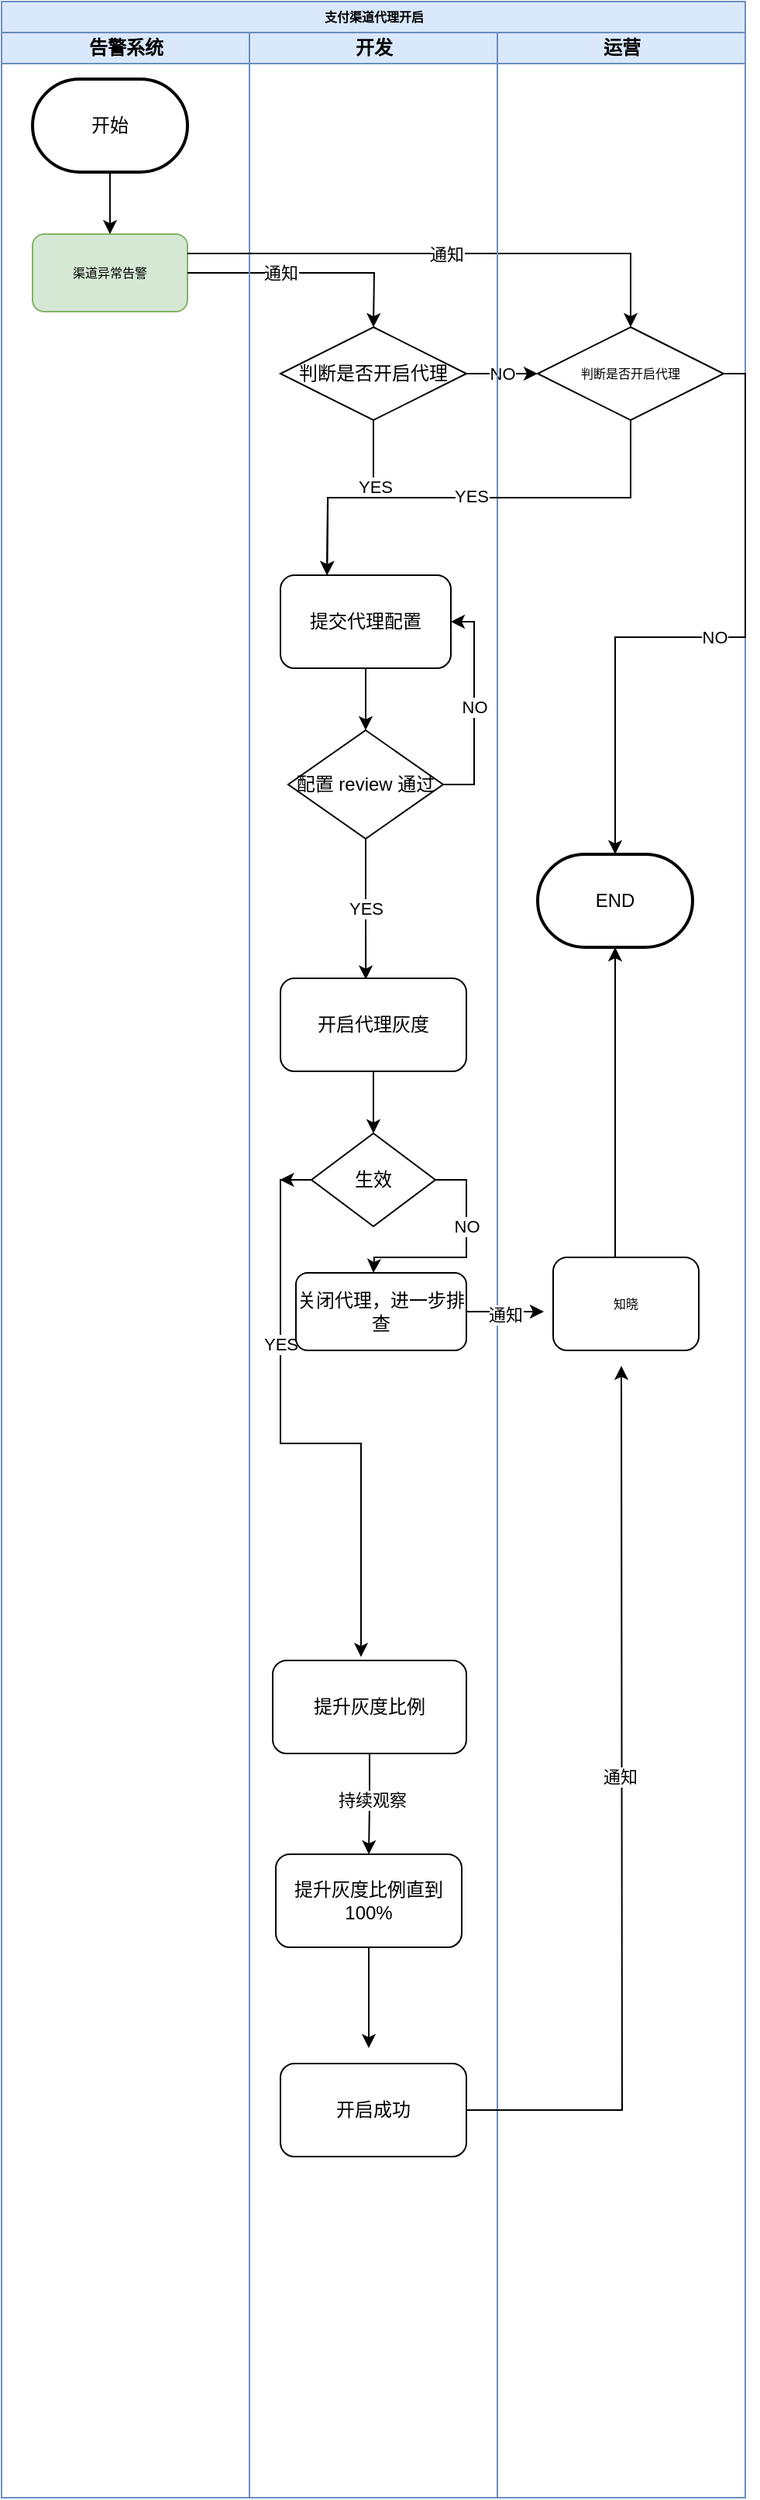 <mxfile version="20.2.7" type="github">
  <diagram name="Page-1" id="74e2e168-ea6b-b213-b513-2b3c1d86103e">
    <mxGraphModel dx="1442" dy="898" grid="1" gridSize="10" guides="1" tooltips="1" connect="1" arrows="1" fold="1" page="1" pageScale="1" pageWidth="1100" pageHeight="850" background="none" math="0" shadow="0">
      <root>
        <mxCell id="0" />
        <mxCell id="1" parent="0" />
        <mxCell id="77e6c97f196da883-1" value="&lt;span style=&quot;font-size: 8px;&quot;&gt;支付渠道代理开启&lt;/span&gt;" style="swimlane;html=1;childLayout=stackLayout;startSize=20;rounded=0;shadow=0;labelBackgroundColor=none;strokeWidth=1;fontFamily=Verdana;fontSize=8;align=center;fillColor=#dae8fc;strokeColor=#6c8ebf;" parent="1" vertex="1">
          <mxGeometry x="260" y="50" width="480" height="1610" as="geometry" />
        </mxCell>
        <mxCell id="77e6c97f196da883-2" value="告警系统" style="swimlane;html=1;startSize=20;fillColor=#dae8fc;strokeColor=#6c8ebf;" parent="77e6c97f196da883-1" vertex="1">
          <mxGeometry y="20" width="160" height="1590" as="geometry" />
        </mxCell>
        <mxCell id="77e6c97f196da883-9" value="渠道异常告警" style="rounded=1;whiteSpace=wrap;html=1;shadow=0;labelBackgroundColor=none;strokeWidth=1;fontFamily=Verdana;fontSize=8;align=center;fillColor=#d5e8d4;strokeColor=#82b366;" parent="77e6c97f196da883-2" vertex="1">
          <mxGeometry x="20" y="130" width="100" height="50" as="geometry" />
        </mxCell>
        <mxCell id="VxUJkpbcPx27rVq_6zqo-41" style="edgeStyle=orthogonalEdgeStyle;rounded=0;orthogonalLoop=1;jettySize=auto;html=1;entryX=0.5;entryY=0;entryDx=0;entryDy=0;shadow=0;" edge="1" parent="77e6c97f196da883-2" source="VxUJkpbcPx27rVq_6zqo-39" target="77e6c97f196da883-9">
          <mxGeometry relative="1" as="geometry" />
        </mxCell>
        <mxCell id="VxUJkpbcPx27rVq_6zqo-39" value="开始" style="strokeWidth=2;html=1;shape=mxgraph.flowchart.terminator;whiteSpace=wrap;" vertex="1" parent="77e6c97f196da883-2">
          <mxGeometry x="20" y="30" width="100" height="60" as="geometry" />
        </mxCell>
        <mxCell id="VxUJkpbcPx27rVq_6zqo-7" style="edgeStyle=orthogonalEdgeStyle;rounded=0;orthogonalLoop=1;jettySize=auto;html=1;exitX=1;exitY=0.5;exitDx=0;exitDy=0;shadow=0;" edge="1" parent="77e6c97f196da883-1" source="77e6c97f196da883-9">
          <mxGeometry relative="1" as="geometry">
            <mxPoint x="240" y="210" as="targetPoint" />
          </mxGeometry>
        </mxCell>
        <mxCell id="VxUJkpbcPx27rVq_6zqo-11" value="通知" style="edgeLabel;html=1;align=center;verticalAlign=middle;resizable=0;points=[];" vertex="1" connectable="0" parent="VxUJkpbcPx27rVq_6zqo-7">
          <mxGeometry x="-0.226" relative="1" as="geometry">
            <mxPoint as="offset" />
          </mxGeometry>
        </mxCell>
        <mxCell id="77e6c97f196da883-3" value="开发" style="swimlane;html=1;startSize=20;fillColor=#dae8fc;strokeColor=#6c8ebf;" parent="77e6c97f196da883-1" vertex="1">
          <mxGeometry x="160" y="20" width="160" height="1590" as="geometry" />
        </mxCell>
        <mxCell id="VxUJkpbcPx27rVq_6zqo-15" value="判断是否开启代理" style="rhombus;whiteSpace=wrap;html=1;" vertex="1" parent="77e6c97f196da883-3">
          <mxGeometry x="20" y="190" width="120" height="60" as="geometry" />
        </mxCell>
        <mxCell id="VxUJkpbcPx27rVq_6zqo-62" style="edgeStyle=orthogonalEdgeStyle;rounded=0;orthogonalLoop=1;jettySize=auto;html=1;exitX=0.5;exitY=1;exitDx=0;exitDy=0;entryX=0.5;entryY=0;entryDx=0;entryDy=0;shadow=0;" edge="1" parent="77e6c97f196da883-3" source="VxUJkpbcPx27rVq_6zqo-34" target="VxUJkpbcPx27rVq_6zqo-36">
          <mxGeometry relative="1" as="geometry" />
        </mxCell>
        <mxCell id="VxUJkpbcPx27rVq_6zqo-34" value="提交代理配置" style="rounded=1;whiteSpace=wrap;html=1;" vertex="1" parent="77e6c97f196da883-3">
          <mxGeometry x="20" y="350" width="110" height="60" as="geometry" />
        </mxCell>
        <mxCell id="VxUJkpbcPx27rVq_6zqo-37" value="NO" style="edgeStyle=orthogonalEdgeStyle;rounded=0;orthogonalLoop=1;jettySize=auto;html=1;exitX=1;exitY=0.5;exitDx=0;exitDy=0;entryX=1;entryY=0.5;entryDx=0;entryDy=0;shadow=0;" edge="1" parent="77e6c97f196da883-3" source="VxUJkpbcPx27rVq_6zqo-36" target="VxUJkpbcPx27rVq_6zqo-34">
          <mxGeometry relative="1" as="geometry" />
        </mxCell>
        <mxCell id="VxUJkpbcPx27rVq_6zqo-63" value="YES" style="edgeStyle=orthogonalEdgeStyle;rounded=0;orthogonalLoop=1;jettySize=auto;html=1;exitX=0.5;exitY=1;exitDx=0;exitDy=0;entryX=0.459;entryY=0.013;entryDx=0;entryDy=0;entryPerimeter=0;shadow=0;" edge="1" parent="77e6c97f196da883-3" source="VxUJkpbcPx27rVq_6zqo-36" target="VxUJkpbcPx27rVq_6zqo-43">
          <mxGeometry relative="1" as="geometry" />
        </mxCell>
        <mxCell id="VxUJkpbcPx27rVq_6zqo-36" value="配置 review 通过" style="rhombus;whiteSpace=wrap;html=1;" vertex="1" parent="77e6c97f196da883-3">
          <mxGeometry x="25" y="450" width="100" height="70" as="geometry" />
        </mxCell>
        <mxCell id="VxUJkpbcPx27rVq_6zqo-46" style="edgeStyle=orthogonalEdgeStyle;rounded=0;orthogonalLoop=1;jettySize=auto;html=1;entryX=0.5;entryY=0;entryDx=0;entryDy=0;shadow=0;" edge="1" parent="77e6c97f196da883-3" source="VxUJkpbcPx27rVq_6zqo-43" target="VxUJkpbcPx27rVq_6zqo-44">
          <mxGeometry relative="1" as="geometry" />
        </mxCell>
        <mxCell id="VxUJkpbcPx27rVq_6zqo-43" value="开启代理灰度" style="rounded=1;whiteSpace=wrap;html=1;" vertex="1" parent="77e6c97f196da883-3">
          <mxGeometry x="20" y="610" width="120" height="60" as="geometry" />
        </mxCell>
        <mxCell id="VxUJkpbcPx27rVq_6zqo-54" style="edgeStyle=orthogonalEdgeStyle;rounded=0;orthogonalLoop=1;jettySize=auto;html=1;exitX=0;exitY=0.5;exitDx=0;exitDy=0;shadow=0;entryX=0.456;entryY=-0.038;entryDx=0;entryDy=0;entryPerimeter=0;" edge="1" parent="77e6c97f196da883-3" source="VxUJkpbcPx27rVq_6zqo-44" target="VxUJkpbcPx27rVq_6zqo-53">
          <mxGeometry relative="1" as="geometry">
            <mxPoint x="70" y="880" as="targetPoint" />
          </mxGeometry>
        </mxCell>
        <mxCell id="VxUJkpbcPx27rVq_6zqo-55" value="YES" style="edgeLabel;html=1;align=center;verticalAlign=middle;resizable=0;points=[];" vertex="1" connectable="0" parent="VxUJkpbcPx27rVq_6zqo-54">
          <mxGeometry x="-0.339" relative="1" as="geometry">
            <mxPoint as="offset" />
          </mxGeometry>
        </mxCell>
        <mxCell id="VxUJkpbcPx27rVq_6zqo-44" value="生效" style="rhombus;whiteSpace=wrap;html=1;" vertex="1" parent="77e6c97f196da883-3">
          <mxGeometry x="40" y="710" width="80" height="60" as="geometry" />
        </mxCell>
        <mxCell id="VxUJkpbcPx27rVq_6zqo-70" style="edgeStyle=orthogonalEdgeStyle;rounded=0;orthogonalLoop=1;jettySize=auto;html=1;exitX=0.5;exitY=1;exitDx=0;exitDy=0;shadow=0;" edge="1" parent="77e6c97f196da883-3" source="VxUJkpbcPx27rVq_6zqo-53" target="VxUJkpbcPx27rVq_6zqo-66">
          <mxGeometry relative="1" as="geometry" />
        </mxCell>
        <mxCell id="VxUJkpbcPx27rVq_6zqo-71" value="持续观察" style="edgeLabel;html=1;align=center;verticalAlign=middle;resizable=0;points=[];" vertex="1" connectable="0" parent="VxUJkpbcPx27rVq_6zqo-70">
          <mxGeometry x="-0.101" y="1" relative="1" as="geometry">
            <mxPoint as="offset" />
          </mxGeometry>
        </mxCell>
        <mxCell id="VxUJkpbcPx27rVq_6zqo-53" value="提升灰度比例" style="rounded=1;whiteSpace=wrap;html=1;" vertex="1" parent="77e6c97f196da883-3">
          <mxGeometry x="15" y="1050" width="125" height="60" as="geometry" />
        </mxCell>
        <mxCell id="VxUJkpbcPx27rVq_6zqo-57" value="关闭代理，进一步排查" style="rounded=1;whiteSpace=wrap;html=1;" vertex="1" parent="77e6c97f196da883-3">
          <mxGeometry x="30" y="800" width="110" height="50" as="geometry" />
        </mxCell>
        <mxCell id="VxUJkpbcPx27rVq_6zqo-66" value="提升灰度比例直到100%" style="rounded=1;whiteSpace=wrap;html=1;" vertex="1" parent="77e6c97f196da883-3">
          <mxGeometry x="17" y="1175" width="120" height="60" as="geometry" />
        </mxCell>
        <mxCell id="VxUJkpbcPx27rVq_6zqo-78" value="开启成功" style="rounded=1;whiteSpace=wrap;html=1;" vertex="1" parent="77e6c97f196da883-3">
          <mxGeometry x="20" y="1310" width="120" height="60" as="geometry" />
        </mxCell>
        <mxCell id="VxUJkpbcPx27rVq_6zqo-24" value="NO" style="edgeStyle=orthogonalEdgeStyle;rounded=0;orthogonalLoop=1;jettySize=auto;html=1;exitX=1;exitY=0.5;exitDx=0;exitDy=0;entryX=0;entryY=0.5;entryDx=0;entryDy=0;shadow=0;" edge="1" parent="77e6c97f196da883-1" source="VxUJkpbcPx27rVq_6zqo-15" target="VxUJkpbcPx27rVq_6zqo-3">
          <mxGeometry relative="1" as="geometry" />
        </mxCell>
        <mxCell id="VxUJkpbcPx27rVq_6zqo-29" value="通知" style="edgeStyle=orthogonalEdgeStyle;rounded=0;orthogonalLoop=1;jettySize=auto;html=1;exitX=1;exitY=0.25;exitDx=0;exitDy=0;entryX=0.5;entryY=0;entryDx=0;entryDy=0;shadow=0;" edge="1" parent="77e6c97f196da883-1" source="77e6c97f196da883-9" target="VxUJkpbcPx27rVq_6zqo-3">
          <mxGeometry relative="1" as="geometry" />
        </mxCell>
        <mxCell id="VxUJkpbcPx27rVq_6zqo-51" style="edgeStyle=orthogonalEdgeStyle;rounded=0;orthogonalLoop=1;jettySize=auto;html=1;exitX=1;exitY=0.5;exitDx=0;exitDy=0;shadow=0;" edge="1" parent="77e6c97f196da883-1" source="VxUJkpbcPx27rVq_6zqo-44">
          <mxGeometry relative="1" as="geometry">
            <mxPoint x="240" y="820" as="targetPoint" />
          </mxGeometry>
        </mxCell>
        <mxCell id="VxUJkpbcPx27rVq_6zqo-52" value="NO" style="edgeLabel;html=1;align=center;verticalAlign=middle;resizable=0;points=[];" vertex="1" connectable="0" parent="VxUJkpbcPx27rVq_6zqo-51">
          <mxGeometry x="-0.219" y="2" relative="1" as="geometry">
            <mxPoint x="-2" y="-5" as="offset" />
          </mxGeometry>
        </mxCell>
        <mxCell id="VxUJkpbcPx27rVq_6zqo-1" value="运营" style="swimlane;html=1;startSize=20;fillColor=#dae8fc;strokeColor=#6c8ebf;" vertex="1" parent="77e6c97f196da883-1">
          <mxGeometry x="320" y="20" width="160" height="1590" as="geometry" />
        </mxCell>
        <mxCell id="VxUJkpbcPx27rVq_6zqo-73" value="NO" style="edgeStyle=orthogonalEdgeStyle;rounded=0;orthogonalLoop=1;jettySize=auto;html=1;exitX=1;exitY=0.5;exitDx=0;exitDy=0;shadow=0;" edge="1" parent="VxUJkpbcPx27rVq_6zqo-1" source="VxUJkpbcPx27rVq_6zqo-3" target="VxUJkpbcPx27rVq_6zqo-26">
          <mxGeometry relative="1" as="geometry">
            <Array as="points">
              <mxPoint x="160" y="220" />
              <mxPoint x="160" y="390" />
              <mxPoint x="76" y="390" />
            </Array>
          </mxGeometry>
        </mxCell>
        <mxCell id="VxUJkpbcPx27rVq_6zqo-3" value="判断是否开启代理" style="rhombus;whiteSpace=wrap;html=1;shadow=0;fontFamily=Verdana;fontSize=8;fontColor=default;align=center;strokeColor=default;strokeWidth=1;fillColor=default;" vertex="1" parent="VxUJkpbcPx27rVq_6zqo-1">
          <mxGeometry x="26" y="190" width="120" height="60" as="geometry" />
        </mxCell>
        <mxCell id="VxUJkpbcPx27rVq_6zqo-77" style="edgeStyle=orthogonalEdgeStyle;rounded=0;orthogonalLoop=1;jettySize=auto;html=1;entryX=0.5;entryY=1;entryDx=0;entryDy=0;entryPerimeter=0;shadow=0;" edge="1" parent="VxUJkpbcPx27rVq_6zqo-1" source="VxUJkpbcPx27rVq_6zqo-4" target="VxUJkpbcPx27rVq_6zqo-26">
          <mxGeometry relative="1" as="geometry">
            <Array as="points">
              <mxPoint x="76" y="740" />
              <mxPoint x="76" y="740" />
            </Array>
          </mxGeometry>
        </mxCell>
        <mxCell id="VxUJkpbcPx27rVq_6zqo-4" value="知晓" style="rounded=1;whiteSpace=wrap;html=1;shadow=0;labelBackgroundColor=none;strokeWidth=1;fontFamily=Verdana;fontSize=8;align=center;" vertex="1" parent="VxUJkpbcPx27rVq_6zqo-1">
          <mxGeometry x="36" y="790" width="94" height="60" as="geometry" />
        </mxCell>
        <mxCell id="VxUJkpbcPx27rVq_6zqo-26" value="END" style="strokeWidth=2;html=1;shape=mxgraph.flowchart.terminator;whiteSpace=wrap;" vertex="1" parent="VxUJkpbcPx27rVq_6zqo-1">
          <mxGeometry x="26" y="530" width="100" height="60" as="geometry" />
        </mxCell>
        <mxCell id="VxUJkpbcPx27rVq_6zqo-30" style="edgeStyle=orthogonalEdgeStyle;rounded=0;orthogonalLoop=1;jettySize=auto;html=1;exitX=0.5;exitY=1;exitDx=0;exitDy=0;shadow=0;" edge="1" parent="1" source="VxUJkpbcPx27rVq_6zqo-15">
          <mxGeometry relative="1" as="geometry">
            <mxPoint x="470.13" y="420" as="targetPoint" />
          </mxGeometry>
        </mxCell>
        <mxCell id="VxUJkpbcPx27rVq_6zqo-33" value="YES" style="edgeLabel;html=1;align=center;verticalAlign=middle;resizable=0;points=[];" vertex="1" connectable="0" parent="VxUJkpbcPx27rVq_6zqo-30">
          <mxGeometry x="-0.345" y="1" relative="1" as="geometry">
            <mxPoint as="offset" />
          </mxGeometry>
        </mxCell>
        <mxCell id="VxUJkpbcPx27rVq_6zqo-31" style="edgeStyle=orthogonalEdgeStyle;rounded=0;orthogonalLoop=1;jettySize=auto;html=1;exitX=0.5;exitY=1;exitDx=0;exitDy=0;shadow=0;" edge="1" parent="1" source="VxUJkpbcPx27rVq_6zqo-3">
          <mxGeometry relative="1" as="geometry">
            <mxPoint x="470" y="420" as="targetPoint" />
          </mxGeometry>
        </mxCell>
        <mxCell id="VxUJkpbcPx27rVq_6zqo-32" value="YES" style="edgeLabel;html=1;align=center;verticalAlign=middle;resizable=0;points=[];" vertex="1" connectable="0" parent="VxUJkpbcPx27rVq_6zqo-31">
          <mxGeometry x="0.139" y="-1" relative="1" as="geometry">
            <mxPoint x="15" as="offset" />
          </mxGeometry>
        </mxCell>
        <mxCell id="VxUJkpbcPx27rVq_6zqo-59" style="edgeStyle=orthogonalEdgeStyle;rounded=0;orthogonalLoop=1;jettySize=auto;html=1;shadow=0;" edge="1" parent="1" source="VxUJkpbcPx27rVq_6zqo-57">
          <mxGeometry relative="1" as="geometry">
            <mxPoint x="610" y="895" as="targetPoint" />
          </mxGeometry>
        </mxCell>
        <mxCell id="VxUJkpbcPx27rVq_6zqo-60" value="通知" style="edgeLabel;html=1;align=center;verticalAlign=middle;resizable=0;points=[];" vertex="1" connectable="0" parent="VxUJkpbcPx27rVq_6zqo-59">
          <mxGeometry x="0.003" y="-1" relative="1" as="geometry">
            <mxPoint as="offset" />
          </mxGeometry>
        </mxCell>
        <mxCell id="VxUJkpbcPx27rVq_6zqo-64" style="edgeStyle=orthogonalEdgeStyle;rounded=0;orthogonalLoop=1;jettySize=auto;html=1;exitX=0;exitY=0.5;exitDx=0;exitDy=0;shadow=0;" edge="1" parent="1" source="VxUJkpbcPx27rVq_6zqo-44">
          <mxGeometry relative="1" as="geometry">
            <mxPoint x="439.692" y="810" as="targetPoint" />
          </mxGeometry>
        </mxCell>
        <mxCell id="VxUJkpbcPx27rVq_6zqo-80" style="edgeStyle=orthogonalEdgeStyle;rounded=0;orthogonalLoop=1;jettySize=auto;html=1;shadow=0;" edge="1" parent="1" source="VxUJkpbcPx27rVq_6zqo-66">
          <mxGeometry relative="1" as="geometry">
            <mxPoint x="497" y="1370" as="targetPoint" />
          </mxGeometry>
        </mxCell>
        <mxCell id="VxUJkpbcPx27rVq_6zqo-81" style="edgeStyle=orthogonalEdgeStyle;rounded=0;orthogonalLoop=1;jettySize=auto;html=1;shadow=0;" edge="1" parent="1" source="VxUJkpbcPx27rVq_6zqo-78">
          <mxGeometry relative="1" as="geometry">
            <mxPoint x="660" y="930" as="targetPoint" />
          </mxGeometry>
        </mxCell>
        <mxCell id="VxUJkpbcPx27rVq_6zqo-82" value="通知" style="edgeLabel;html=1;align=center;verticalAlign=middle;resizable=0;points=[];" vertex="1" connectable="0" parent="VxUJkpbcPx27rVq_6zqo-81">
          <mxGeometry x="0.089" y="2" relative="1" as="geometry">
            <mxPoint as="offset" />
          </mxGeometry>
        </mxCell>
      </root>
    </mxGraphModel>
  </diagram>
</mxfile>
